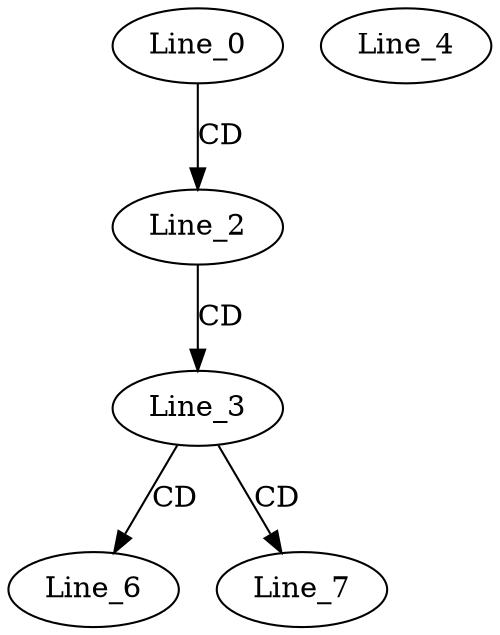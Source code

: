 digraph G {
  Line_0;
  Line_2;
  Line_3;
  Line_4;
  Line_4;
  Line_4;
  Line_6;
  Line_7;
  Line_0 -> Line_2 [ label="CD" ];
  Line_2 -> Line_3 [ label="CD" ];
  Line_3 -> Line_6 [ label="CD" ];
  Line_3 -> Line_7 [ label="CD" ];
}
